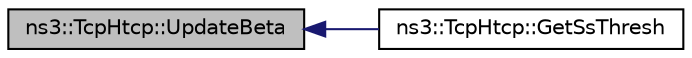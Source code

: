 digraph "ns3::TcpHtcp::UpdateBeta"
{
  edge [fontname="Helvetica",fontsize="10",labelfontname="Helvetica",labelfontsize="10"];
  node [fontname="Helvetica",fontsize="10",shape=record];
  rankdir="LR";
  Node1 [label="ns3::TcpHtcp::UpdateBeta",height=0.2,width=0.4,color="black", fillcolor="grey75", style="filled", fontcolor="black"];
  Node1 -> Node2 [dir="back",color="midnightblue",fontsize="10",style="solid"];
  Node2 [label="ns3::TcpHtcp::GetSsThresh",height=0.2,width=0.4,color="black", fillcolor="white", style="filled",URL="$d0/d2c/classns3_1_1TcpHtcp.html#add36278610893b4eba23cf688f7779d8",tooltip="Get the slow start threshold after a loss event. "];
}
